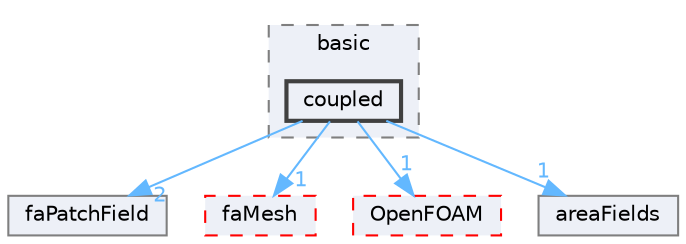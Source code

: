 digraph "src/finiteArea/fields/faPatchFields/basic/coupled"
{
 // LATEX_PDF_SIZE
  bgcolor="transparent";
  edge [fontname=Helvetica,fontsize=10,labelfontname=Helvetica,labelfontsize=10];
  node [fontname=Helvetica,fontsize=10,shape=box,height=0.2,width=0.4];
  compound=true
  subgraph clusterdir_a3ace091d9f29f1a163e7ddba3bdb43a {
    graph [ bgcolor="#edf0f7", pencolor="grey50", label="basic", fontname=Helvetica,fontsize=10 style="filled,dashed", URL="dir_a3ace091d9f29f1a163e7ddba3bdb43a.html",tooltip=""]
  dir_80951484c7cfeaef77398f0455c32713 [label="coupled", fillcolor="#edf0f7", color="grey25", style="filled,bold", URL="dir_80951484c7cfeaef77398f0455c32713.html",tooltip=""];
  }
  dir_45bb735b99283f509e93082dc5349c43 [label="faPatchField", fillcolor="#edf0f7", color="grey50", style="filled", URL="dir_45bb735b99283f509e93082dc5349c43.html",tooltip=""];
  dir_f14612db68a06d13a87d37d60dc895d5 [label="faMesh", fillcolor="#edf0f7", color="red", style="filled,dashed", URL="dir_f14612db68a06d13a87d37d60dc895d5.html",tooltip=""];
  dir_c5473ff19b20e6ec4dfe5c310b3778a8 [label="OpenFOAM", fillcolor="#edf0f7", color="red", style="filled,dashed", URL="dir_c5473ff19b20e6ec4dfe5c310b3778a8.html",tooltip=""];
  dir_daaae48b02afa3c7d2f12c306bc03aaf [label="areaFields", fillcolor="#edf0f7", color="grey50", style="filled", URL="dir_daaae48b02afa3c7d2f12c306bc03aaf.html",tooltip=""];
  dir_80951484c7cfeaef77398f0455c32713->dir_45bb735b99283f509e93082dc5349c43 [headlabel="2", labeldistance=1.5 headhref="dir_000705_001306.html" href="dir_000705_001306.html" color="steelblue1" fontcolor="steelblue1"];
  dir_80951484c7cfeaef77398f0455c32713->dir_c5473ff19b20e6ec4dfe5c310b3778a8 [headlabel="1", labeldistance=1.5 headhref="dir_000705_002695.html" href="dir_000705_002695.html" color="steelblue1" fontcolor="steelblue1"];
  dir_80951484c7cfeaef77398f0455c32713->dir_daaae48b02afa3c7d2f12c306bc03aaf [headlabel="1", labeldistance=1.5 headhref="dir_000705_000120.html" href="dir_000705_000120.html" color="steelblue1" fontcolor="steelblue1"];
  dir_80951484c7cfeaef77398f0455c32713->dir_f14612db68a06d13a87d37d60dc895d5 [headlabel="1", labeldistance=1.5 headhref="dir_000705_001295.html" href="dir_000705_001295.html" color="steelblue1" fontcolor="steelblue1"];
}
